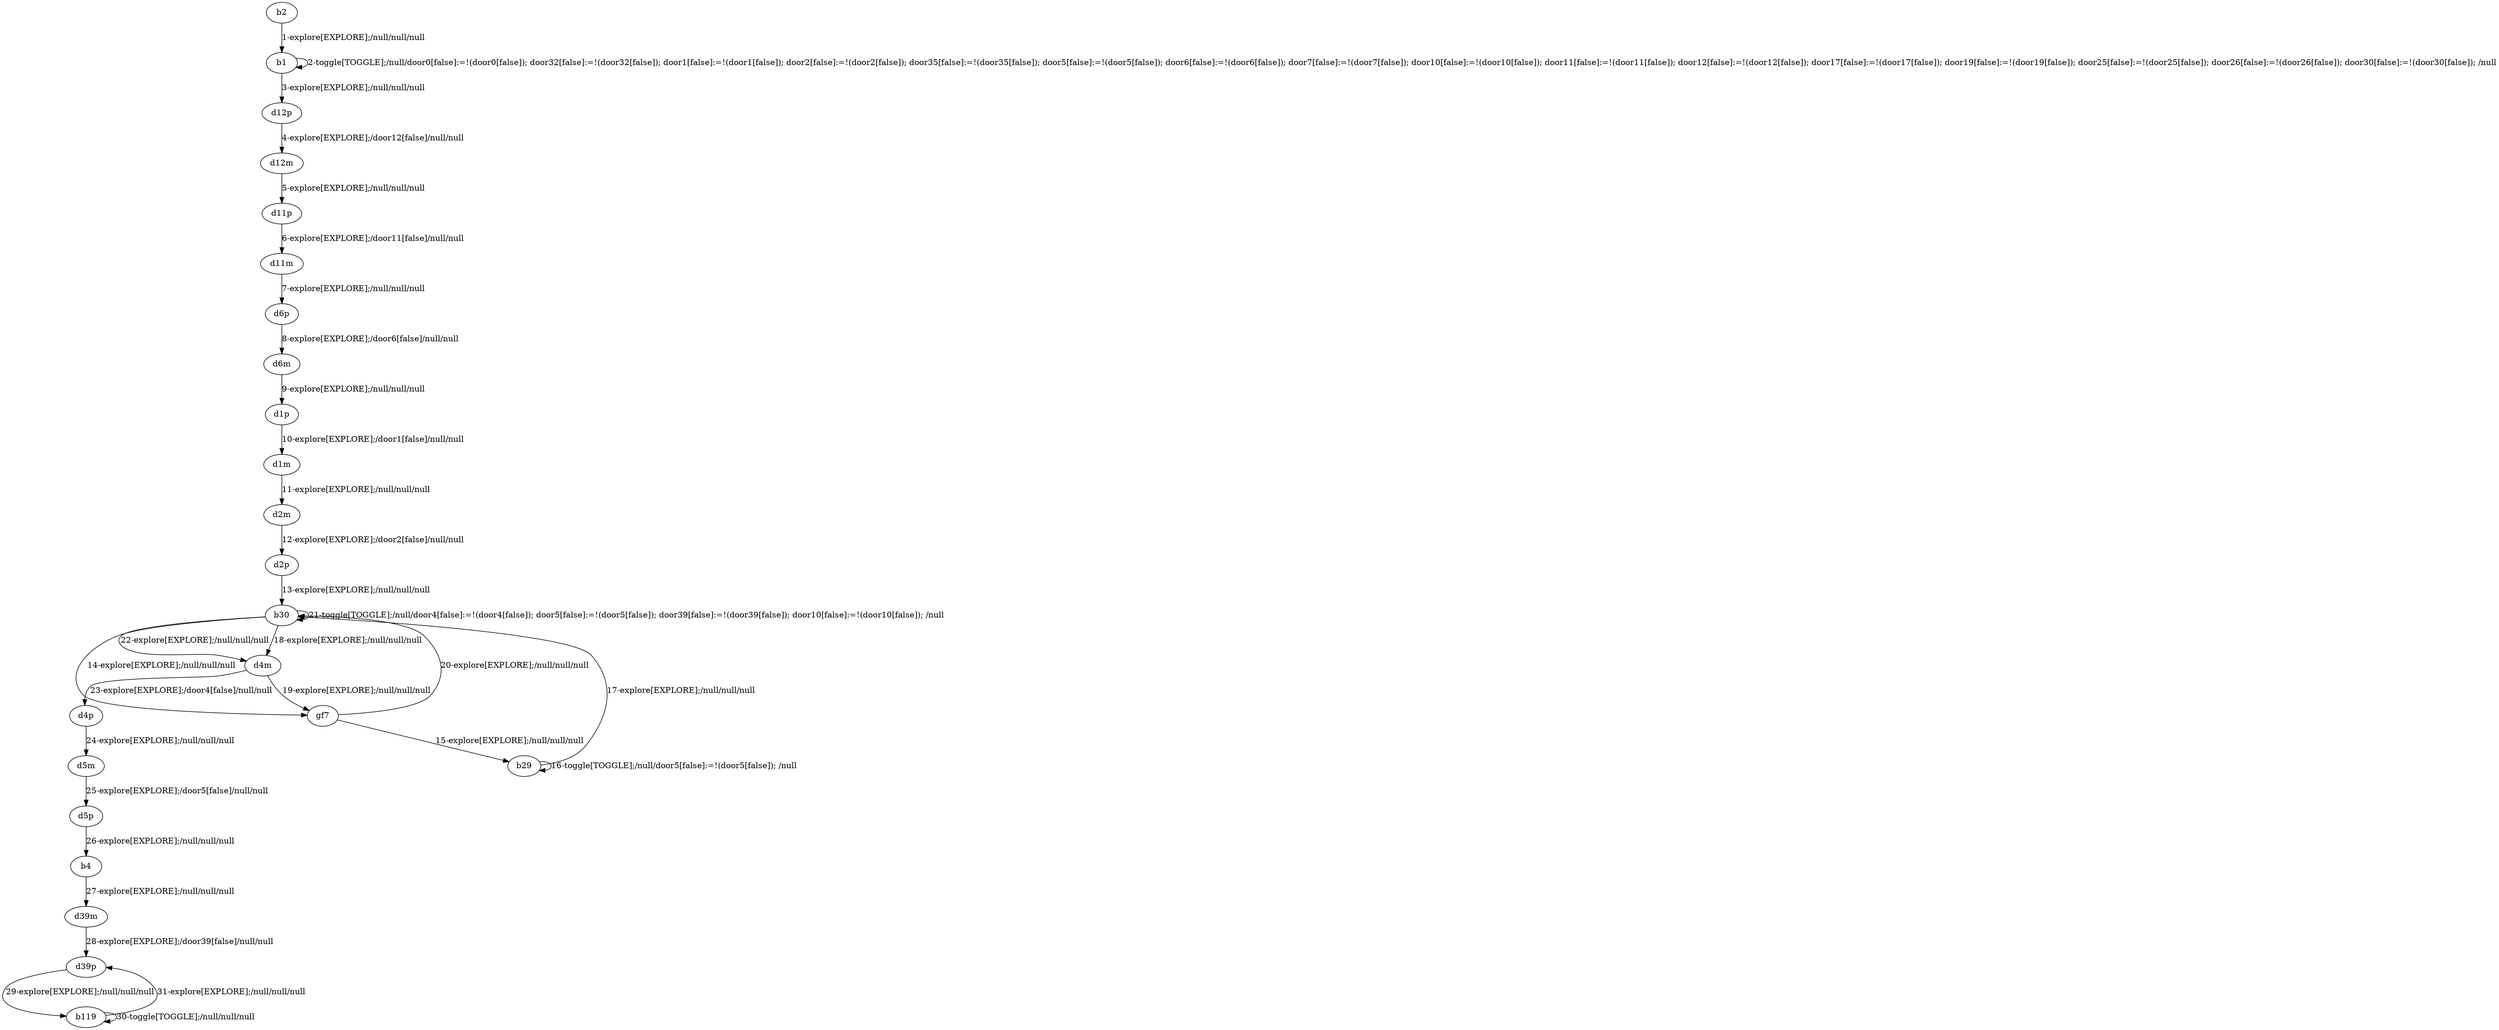 # Total number of goals covered by this test: 4
# d39m --> d39p
# b119 --> b119
# b119 --> d39p
# d39p --> b119

digraph g {
"b2" -> "b1" [label = "1-explore[EXPLORE];/null/null/null"];
"b1" -> "b1" [label = "2-toggle[TOGGLE];/null/door0[false]:=!(door0[false]); door32[false]:=!(door32[false]); door1[false]:=!(door1[false]); door2[false]:=!(door2[false]); door35[false]:=!(door35[false]); door5[false]:=!(door5[false]); door6[false]:=!(door6[false]); door7[false]:=!(door7[false]); door10[false]:=!(door10[false]); door11[false]:=!(door11[false]); door12[false]:=!(door12[false]); door17[false]:=!(door17[false]); door19[false]:=!(door19[false]); door25[false]:=!(door25[false]); door26[false]:=!(door26[false]); door30[false]:=!(door30[false]); /null"];
"b1" -> "d12p" [label = "3-explore[EXPLORE];/null/null/null"];
"d12p" -> "d12m" [label = "4-explore[EXPLORE];/door12[false]/null/null"];
"d12m" -> "d11p" [label = "5-explore[EXPLORE];/null/null/null"];
"d11p" -> "d11m" [label = "6-explore[EXPLORE];/door11[false]/null/null"];
"d11m" -> "d6p" [label = "7-explore[EXPLORE];/null/null/null"];
"d6p" -> "d6m" [label = "8-explore[EXPLORE];/door6[false]/null/null"];
"d6m" -> "d1p" [label = "9-explore[EXPLORE];/null/null/null"];
"d1p" -> "d1m" [label = "10-explore[EXPLORE];/door1[false]/null/null"];
"d1m" -> "d2m" [label = "11-explore[EXPLORE];/null/null/null"];
"d2m" -> "d2p" [label = "12-explore[EXPLORE];/door2[false]/null/null"];
"d2p" -> "b30" [label = "13-explore[EXPLORE];/null/null/null"];
"b30" -> "gf7" [label = "14-explore[EXPLORE];/null/null/null"];
"gf7" -> "b29" [label = "15-explore[EXPLORE];/null/null/null"];
"b29" -> "b29" [label = "16-toggle[TOGGLE];/null/door5[false]:=!(door5[false]); /null"];
"b29" -> "b30" [label = "17-explore[EXPLORE];/null/null/null"];
"b30" -> "d4m" [label = "18-explore[EXPLORE];/null/null/null"];
"d4m" -> "gf7" [label = "19-explore[EXPLORE];/null/null/null"];
"gf7" -> "b30" [label = "20-explore[EXPLORE];/null/null/null"];
"b30" -> "b30" [label = "21-toggle[TOGGLE];/null/door4[false]:=!(door4[false]); door5[false]:=!(door5[false]); door39[false]:=!(door39[false]); door10[false]:=!(door10[false]); /null"];
"b30" -> "d4m" [label = "22-explore[EXPLORE];/null/null/null"];
"d4m" -> "d4p" [label = "23-explore[EXPLORE];/door4[false]/null/null"];
"d4p" -> "d5m" [label = "24-explore[EXPLORE];/null/null/null"];
"d5m" -> "d5p" [label = "25-explore[EXPLORE];/door5[false]/null/null"];
"d5p" -> "b4" [label = "26-explore[EXPLORE];/null/null/null"];
"b4" -> "d39m" [label = "27-explore[EXPLORE];/null/null/null"];
"d39m" -> "d39p" [label = "28-explore[EXPLORE];/door39[false]/null/null"];
"d39p" -> "b119" [label = "29-explore[EXPLORE];/null/null/null"];
"b119" -> "b119" [label = "30-toggle[TOGGLE];/null/null/null"];
"b119" -> "d39p" [label = "31-explore[EXPLORE];/null/null/null"];
}